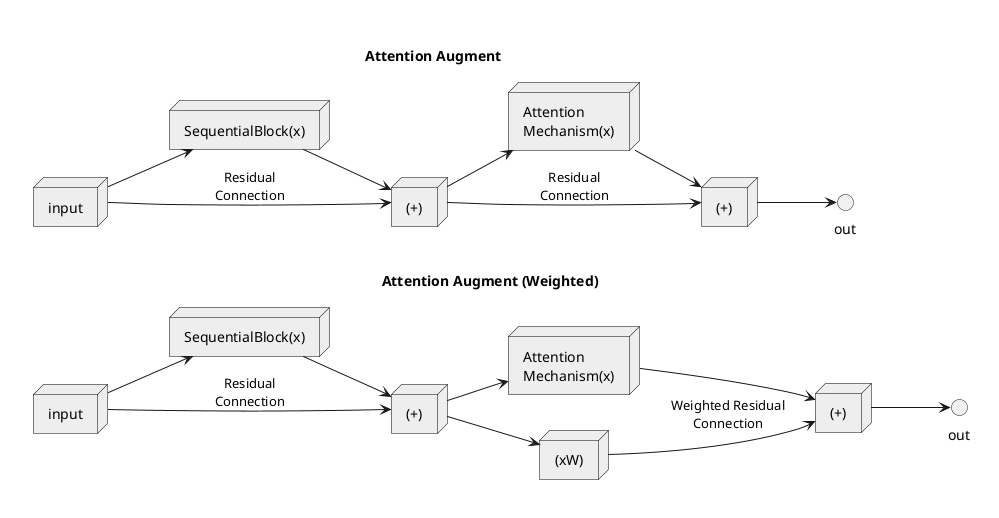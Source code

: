 ' -*- coding: utf-8 -*-
' Created on 2024-12-08 13:22:10 Sunday
' @author: Nikhil Kapila

@startuml
label diagrams [

{{
title Attention Augment

skinparam backgroundColor #ffffff
skinparam node {
    BackgroundColor #eeeeee
    BorderColor #000000
    FontColor #000000
}

left to right direction

node "SequentialBlock(x)" as seqx
node "Attention\nMechanism(x)" as selfatt
node "(+)" as plus
node "(+)" as plus1
node "input" as input

input --> seqx
input --> plus : Residual\nConnection
seqx --> plus
plus --> selfatt
plus --> plus1 : Residual\nConnection
selfatt --> plus1
plus1 --> out
}}

{{
title Attention Augment (Weighted)

skinparam backgroundColor #ffffff
skinparam node {
    BackgroundColor #eeeeee
    BorderColor #000000
    FontColor #000000
}

left to right direction

node "SequentialBlock(x)" as seqx
node "Attention\nMechanism(x)" as selfatt
node "(+)" as plus
node "(+)" as plus1
node "(xW)" as weight
node "input" as input

input --> seqx
input --> plus : Residual\nConnection
seqx --> plus
plus --> selfatt
plus --> weight
weight --> plus1 : Weighted Residual\nConnection
selfatt --> plus1
plus1 --> out
}}
]
@enduml
    

